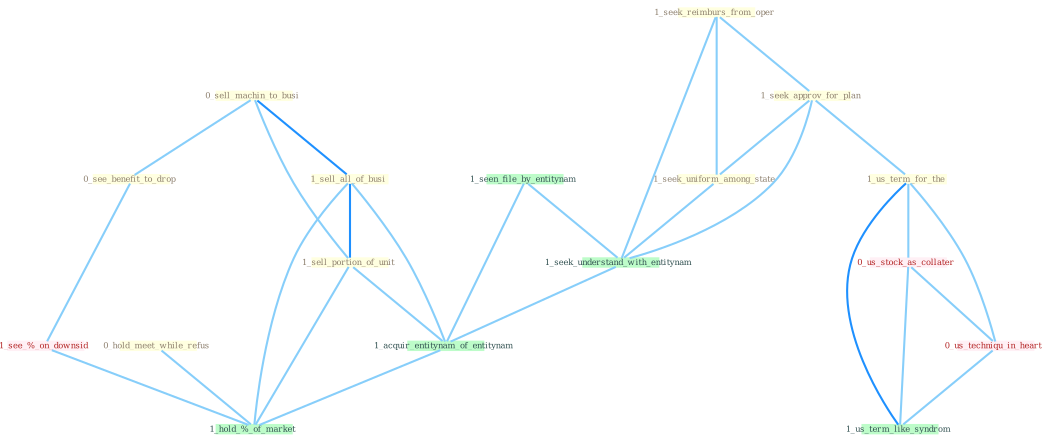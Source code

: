 Graph G{ 
    node
    [shape=polygon,style=filled,width=.5,height=.06,color="#BDFCC9",fixedsize=true,fontsize=4,
    fontcolor="#2f4f4f"];
    {node
    [color="#ffffe0", fontcolor="#8b7d6b"] "0_hold_meet_while_refus " "0_sell_machin_to_busi " "1_seek_reimburs_from_oper " "1_sell_all_of_busi " "1_seek_approv_for_plan " "1_sell_portion_of_unit " "1_us_term_for_the " "1_seek_uniform_among_state " "0_see_benefit_to_drop "}
{node [color="#fff0f5", fontcolor="#b22222"] "0_us_stock_as_collater " "0_us_techniqu_in_heart " "1_see_%_on_downsid "}
edge [color="#B0E2FF"];

	"0_hold_meet_while_refus " -- "1_hold_%_of_market " [w="1", color="#87cefa" ];
	"0_sell_machin_to_busi " -- "1_sell_all_of_busi " [w="2", color="#1e90ff" , len=0.8];
	"0_sell_machin_to_busi " -- "1_sell_portion_of_unit " [w="1", color="#87cefa" ];
	"0_sell_machin_to_busi " -- "0_see_benefit_to_drop " [w="1", color="#87cefa" ];
	"1_seek_reimburs_from_oper " -- "1_seek_approv_for_plan " [w="1", color="#87cefa" ];
	"1_seek_reimburs_from_oper " -- "1_seek_uniform_among_state " [w="1", color="#87cefa" ];
	"1_seek_reimburs_from_oper " -- "1_seek_understand_with_entitynam " [w="1", color="#87cefa" ];
	"1_sell_all_of_busi " -- "1_sell_portion_of_unit " [w="2", color="#1e90ff" , len=0.8];
	"1_sell_all_of_busi " -- "1_acquir_entitynam_of_entitynam " [w="1", color="#87cefa" ];
	"1_sell_all_of_busi " -- "1_hold_%_of_market " [w="1", color="#87cefa" ];
	"1_seek_approv_for_plan " -- "1_us_term_for_the " [w="1", color="#87cefa" ];
	"1_seek_approv_for_plan " -- "1_seek_uniform_among_state " [w="1", color="#87cefa" ];
	"1_seek_approv_for_plan " -- "1_seek_understand_with_entitynam " [w="1", color="#87cefa" ];
	"1_sell_portion_of_unit " -- "1_acquir_entitynam_of_entitynam " [w="1", color="#87cefa" ];
	"1_sell_portion_of_unit " -- "1_hold_%_of_market " [w="1", color="#87cefa" ];
	"1_us_term_for_the " -- "0_us_stock_as_collater " [w="1", color="#87cefa" ];
	"1_us_term_for_the " -- "0_us_techniqu_in_heart " [w="1", color="#87cefa" ];
	"1_us_term_for_the " -- "1_us_term_like_syndrom " [w="2", color="#1e90ff" , len=0.8];
	"1_seek_uniform_among_state " -- "1_seek_understand_with_entitynam " [w="1", color="#87cefa" ];
	"0_see_benefit_to_drop " -- "1_see_%_on_downsid " [w="1", color="#87cefa" ];
	"1_seen_file_by_entitynam " -- "1_seek_understand_with_entitynam " [w="1", color="#87cefa" ];
	"1_seen_file_by_entitynam " -- "1_acquir_entitynam_of_entitynam " [w="1", color="#87cefa" ];
	"0_us_stock_as_collater " -- "0_us_techniqu_in_heart " [w="1", color="#87cefa" ];
	"0_us_stock_as_collater " -- "1_us_term_like_syndrom " [w="1", color="#87cefa" ];
	"1_seek_understand_with_entitynam " -- "1_acquir_entitynam_of_entitynam " [w="1", color="#87cefa" ];
	"1_acquir_entitynam_of_entitynam " -- "1_hold_%_of_market " [w="1", color="#87cefa" ];
	"0_us_techniqu_in_heart " -- "1_us_term_like_syndrom " [w="1", color="#87cefa" ];
	"1_see_%_on_downsid " -- "1_hold_%_of_market " [w="1", color="#87cefa" ];
}